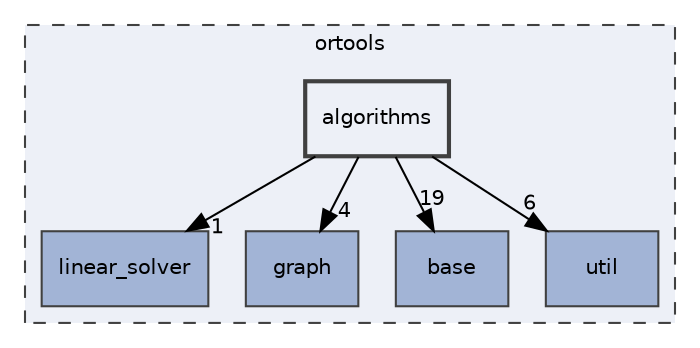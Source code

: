digraph "algorithms"
{
 // LATEX_PDF_SIZE
  edge [fontname="Helvetica",fontsize="10",labelfontname="Helvetica",labelfontsize="10"];
  node [fontname="Helvetica",fontsize="10",shape=record];
  compound=true
  subgraph clusterdir_a7cc1eeded8f693d0da6c729bc88c45a {
    graph [ bgcolor="#edf0f7", pencolor="grey25", style="filled,dashed,", label="ortools", fontname="Helvetica", fontsize="10", URL="dir_a7cc1eeded8f693d0da6c729bc88c45a.html"]
  dir_4d3a5a688e4550f3d7725aaa5ab9c27b [shape=box, label="linear_solver", style="filled,", fillcolor="#a2b4d6", color="grey25", URL="dir_4d3a5a688e4550f3d7725aaa5ab9c27b.html"];
  dir_725f3a5915051842f84e3ea508be2a62 [shape=box, label="graph", style="filled,", fillcolor="#a2b4d6", color="grey25", URL="dir_725f3a5915051842f84e3ea508be2a62.html"];
  dir_8f9dc966244f4c6e9b2fa0dee1e4ef1a [shape=box, label="base", style="filled,", fillcolor="#a2b4d6", color="grey25", URL="dir_8f9dc966244f4c6e9b2fa0dee1e4ef1a.html"];
  dir_a3328a0ea67a2aaa160c2783ffbaa5dc [shape=box, label="util", style="filled,", fillcolor="#a2b4d6", color="grey25", URL="dir_a3328a0ea67a2aaa160c2783ffbaa5dc.html"];
  dir_80dda7a75b0dfcf996988638a63eb03a [shape=box, label="algorithms", style="filled,bold,", fillcolor="#edf0f7", color="grey25", URL="dir_80dda7a75b0dfcf996988638a63eb03a.html"];
  }
  dir_80dda7a75b0dfcf996988638a63eb03a->dir_4d3a5a688e4550f3d7725aaa5ab9c27b [headlabel="1", labeldistance=1.5 headhref="dir_000000_000023.html"];
  dir_80dda7a75b0dfcf996988638a63eb03a->dir_725f3a5915051842f84e3ea508be2a62 [headlabel="4", labeldistance=1.5 headhref="dir_000000_000015.html"];
  dir_80dda7a75b0dfcf996988638a63eb03a->dir_8f9dc966244f4c6e9b2fa0dee1e4ef1a [headlabel="19", labeldistance=1.5 headhref="dir_000000_000002.html"];
  dir_80dda7a75b0dfcf996988638a63eb03a->dir_a3328a0ea67a2aaa160c2783ffbaa5dc [headlabel="6", labeldistance=1.5 headhref="dir_000000_000040.html"];
}
